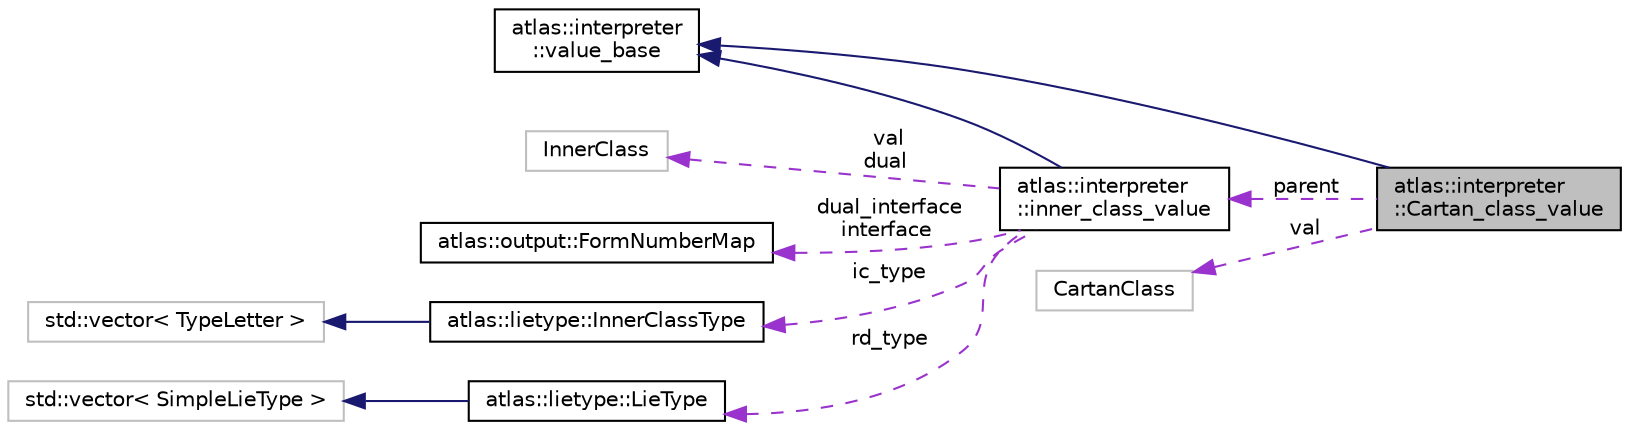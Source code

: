 digraph "atlas::interpreter::Cartan_class_value"
{
  edge [fontname="Helvetica",fontsize="10",labelfontname="Helvetica",labelfontsize="10"];
  node [fontname="Helvetica",fontsize="10",shape=record];
  rankdir="LR";
  Node1 [label="atlas::interpreter\l::Cartan_class_value",height=0.2,width=0.4,color="black", fillcolor="grey75", style="filled", fontcolor="black"];
  Node2 -> Node1 [dir="back",color="midnightblue",fontsize="10",style="solid",fontname="Helvetica"];
  Node2 [label="atlas::interpreter\l::value_base",height=0.2,width=0.4,color="black", fillcolor="white", style="filled",URL="$structatlas_1_1interpreter_1_1value__base.html"];
  Node3 -> Node1 [dir="back",color="darkorchid3",fontsize="10",style="dashed",label=" val" ,fontname="Helvetica"];
  Node3 [label="CartanClass",height=0.2,width=0.4,color="grey75", fillcolor="white", style="filled"];
  Node4 -> Node1 [dir="back",color="darkorchid3",fontsize="10",style="dashed",label=" parent" ,fontname="Helvetica"];
  Node4 [label="atlas::interpreter\l::inner_class_value",height=0.2,width=0.4,color="black", fillcolor="white", style="filled",URL="$structatlas_1_1interpreter_1_1inner__class__value.html"];
  Node2 -> Node4 [dir="back",color="midnightblue",fontsize="10",style="solid",fontname="Helvetica"];
  Node5 -> Node4 [dir="back",color="darkorchid3",fontsize="10",style="dashed",label=" val\ndual" ,fontname="Helvetica"];
  Node5 [label="InnerClass",height=0.2,width=0.4,color="grey75", fillcolor="white", style="filled"];
  Node6 -> Node4 [dir="back",color="darkorchid3",fontsize="10",style="dashed",label=" dual_interface\ninterface" ,fontname="Helvetica"];
  Node6 [label="atlas::output::FormNumberMap",height=0.2,width=0.4,color="black", fillcolor="white", style="filled",URL="$classatlas_1_1output_1_1FormNumberMap.html"];
  Node7 -> Node4 [dir="back",color="darkorchid3",fontsize="10",style="dashed",label=" ic_type" ,fontname="Helvetica"];
  Node7 [label="atlas::lietype::InnerClassType",height=0.2,width=0.4,color="black", fillcolor="white", style="filled",URL="$structatlas_1_1lietype_1_1InnerClassType.html"];
  Node8 -> Node7 [dir="back",color="midnightblue",fontsize="10",style="solid",fontname="Helvetica"];
  Node8 [label="std::vector\< TypeLetter \>",height=0.2,width=0.4,color="grey75", fillcolor="white", style="filled"];
  Node9 -> Node4 [dir="back",color="darkorchid3",fontsize="10",style="dashed",label=" rd_type" ,fontname="Helvetica"];
  Node9 [label="atlas::lietype::LieType",height=0.2,width=0.4,color="black", fillcolor="white", style="filled",URL="$structatlas_1_1lietype_1_1LieType.html"];
  Node10 -> Node9 [dir="back",color="midnightblue",fontsize="10",style="solid",fontname="Helvetica"];
  Node10 [label="std::vector\< SimpleLieType \>",height=0.2,width=0.4,color="grey75", fillcolor="white", style="filled"];
}
